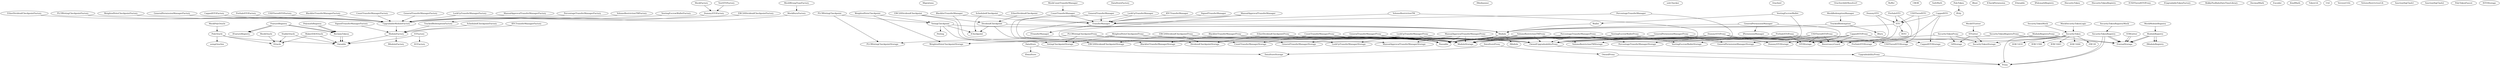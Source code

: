 digraph G {
  graph [ ratio = "auto", page = "40" ];
  "FeatureRegistry";
  "IFeatureRegistry";
  "ReclaimTokens";
  "Migrations";
  "ModuleRegistry";
  "IModuleRegistry";
  "EternalStorage";
  "Pausable";
  "PolymathRegistry";
  "Ownable";
  "STRGetter";
  "SecurityTokenRegistry";
  "Proxy";
  "DataStore";
  "DataStoreStorage";
  "IDataStore";
  "DataStoreFactory";
  "DataStoreProxy";
  "OwnedProxy";
  "IMedianizer";
  "solcChecker";
  "OraclizeI";
  "OraclizeAddrResolverI";
  "Buffer";
  "CBOR";
  "usingOraclize";
  "SafeMath";
  "PolyToken";
  "IPoly";
  "IBoot";
  "ICheckPermission";
  "IModule";
  "IModuleFactory";
  "IOracle";
  "IOwnable";
  "IPolymathRegistry";
  "ISTFactory";
  "ISTO";
  "ISecurityToken";
  "ISecurityTokenRegistry";
  "ITransferManager";
  "IUSDTieredSTOProxy";
  "IUpgradableTokenFactory";
  "IVoting";
  "IERC1410";
  "IERC1594";
  "IERC1643";
  "IERC1644";
  "BokkyPooBahsDateTimeLibrary";
  "DecimalMath";
  "Encoder";
  "KindMath";
  "TokenLib";
  "Util";
  "VersionUtils";
  "VolumeRestrictionLib";
  "DummySTO";
  "DummySTOStorage";
  "STO";
  "DummySTOFactory";
  "UpgradableModuleFactory";
  "DummySTOProxy";
  "STOStorage";
  "ModuleStorage";
  "ReentrancyGuard";
  "OwnedUpgradeabilityProxy";
  "functionSigClash1";
  "functionSigClash2";
  "MockBurnFactory";
  "TrackedRedemptionFactory";
  "MockCountTransferManager";
  "CountTransferManager";
  "MockFactory";
  "MockModuleRegistry";
  "MockOracle";
  "MockPolyOracle";
  "PolyOracle";
  "MockRedemptionManager";
  "TrackedRedemption";
  "MockSTGetter";
  "STGetter";
  "MockSecurityTokenLogic";
  "SecurityToken";
  "MockWrongTypeFactory";
  "PolyTokenFaucet";
  "SecurityTokenMock";
  "SecurityTokenRegistryMock";
  "TestSTOFactory";
  "IBurn";
  "DividendCheckpoint";
  "DividendCheckpointStorage";
  "ICheckpoint";
  "Module";
  "ERC20DividendCheckpoint";
  "ERC20DividendCheckpointStorage";
  "ERC20DividendCheckpointFactory";
  "ERC20DividendCheckpointProxy";
  "EtherDividendCheckpoint";
  "EtherDividendCheckpointFactory";
  "EtherDividendCheckpointProxy";
  "PLCRVotingCheckpoint";
  "PLCRVotingCheckpointStorage";
  "VotingCheckpoint";
  "PLCRVotingCheckpointFactory";
  "PLCRVotingCheckpointProxy";
  "VotingCheckpointStorage";
  "WeightedVoteCheckpoint";
  "WeightedVoteCheckpointStorage";
  "WeightedVoteCheckpointFactory";
  "WeightedVoteCheckpointProxy";
  "ModuleFactory";
  "ScheduledCheckpoint";
  "TransferManager";
  "ScheduledCheckpointFactory";
  "KYCTransferManager";
  "KYCTransferManagerFactory";
  "SignedTransferManager";
  "SignedTransferManagerFactory";
  "GeneralPermissionManager";
  "GeneralPermissionManagerStorage";
  "IPermissionManager";
  "GeneralPermissionManagerFactory";
  "GeneralPermissionManagerProxy";
  "CappedSTO";
  "CappedSTOStorage";
  "CappedSTOFactory";
  "CappedSTOProxy";
  "PreSaleSTO";
  "PreSaleSTOStorage";
  "PreSaleSTOFactory";
  "PreSaleSTOProxy";
  "USDTieredSTO";
  "USDTieredSTOStorage";
  "USDTieredSTOFactory";
  "USDTieredSTOProxy";
  "BlacklistTransferManager";
  "BlacklistTransferManagerStorage";
  "BlacklistTransferManagerFactory";
  "BlacklistTransferManagerProxy";
  "CountTransferManagerStorage";
  "CountTransferManagerFactory";
  "CountTransferManagerProxy";
  "GeneralTransferManager";
  "GeneralTransferManagerStorage";
  "GeneralTransferManagerFactory";
  "GeneralTransferManagerProxy";
  "LockUpTransferManager";
  "LockUpTransferManagerStorage";
  "LockUpTransferManagerFactory";
  "LockUpTransferManagerProxy";
  "ManualApprovalTransferManager";
  "ManualApprovalTransferManagerStorage";
  "ManualApprovalTransferManagerFactory";
  "ManualApprovalTransferManagerProxy";
  "PercentageTransferManager";
  "PercentageTransferManagerStorage";
  "PercentageTransferManagerFactory";
  "PercentageTransferManagerProxy";
  "VolumeRestrictionTM";
  "VolumeRestrictionTMStorage";
  "VolumeRestrictionTMFactory";
  "VolumeRestrictionTMProxy";
  "VestingEscrowWallet";
  "VestingEscrowWalletStorage";
  "Wallet";
  "VestingEscrowWalletFactory";
  "VestingEscrowWalletProxy";
  "MakerDAOOracle";
  "StableOracle";
  "ModuleRegistryProxy";
  "UpgradeabilityProxy";
  "SecurityTokenRegistryProxy";
  "ISTOStorage";
  "OZStorage";
  "STFactory";
  "SecurityTokenStorage";
  "ERC20";
  "SecurityTokenProxy";
  "FeatureRegistry" -> "IFeatureRegistry";
  "FeatureRegistry" -> "ReclaimTokens";
  "ModuleRegistry" -> "IModuleRegistry";
  "ModuleRegistry" -> "EternalStorage";
  "PolymathRegistry" -> "ReclaimTokens";
  "ReclaimTokens" -> "Ownable";
  "STRGetter" -> "EternalStorage";
  "SecurityTokenRegistry" -> "EternalStorage";
  "SecurityTokenRegistry" -> "Proxy";
  "DataStore" -> "DataStoreStorage";
  "DataStore" -> "IDataStore";
  "DataStoreProxy" -> "DataStoreStorage";
  "DataStoreProxy" -> "OwnedProxy";
  "PolyToken" -> "IPoly";
  "DummySTO" -> "DummySTOStorage";
  "DummySTO" -> "STO";
  "DummySTOFactory" -> "UpgradableModuleFactory";
  "DummySTOProxy" -> "DummySTOStorage";
  "DummySTOProxy" -> "STOStorage";
  "DummySTOProxy" -> "ModuleStorage";
  "DummySTOProxy" -> "Pausable";
  "DummySTOProxy" -> "ReentrancyGuard";
  "DummySTOProxy" -> "OwnedUpgradeabilityProxy";
  "MockBurnFactory" -> "TrackedRedemptionFactory";
  "MockCountTransferManager" -> "CountTransferManager";
  "MockFactory" -> "DummySTOFactory";
  "MockModuleRegistry" -> "ModuleRegistry";
  "MockOracle" -> "IOracle";
  "MockPolyOracle" -> "PolyOracle";
  "MockRedemptionManager" -> "TrackedRedemption";
  "MockSTGetter" -> "STGetter";
  "MockSecurityTokenLogic" -> "SecurityToken";
  "MockWrongTypeFactory" -> "MockBurnFactory";
  "SecurityTokenMock" -> "SecurityToken";
  "SecurityTokenRegistryMock" -> "SecurityTokenRegistry";
  "TestSTOFactory" -> "DummySTOFactory";
  "DividendCheckpoint" -> "DividendCheckpointStorage";
  "DividendCheckpoint" -> "ICheckpoint";
  "DividendCheckpoint" -> "Module";
  "ERC20DividendCheckpoint" -> "ERC20DividendCheckpointStorage";
  "ERC20DividendCheckpoint" -> "DividendCheckpoint";
  "ERC20DividendCheckpointFactory" -> "UpgradableModuleFactory";
  "ERC20DividendCheckpointProxy" -> "ERC20DividendCheckpointStorage";
  "ERC20DividendCheckpointProxy" -> "DividendCheckpointStorage";
  "ERC20DividendCheckpointProxy" -> "ModuleStorage";
  "ERC20DividendCheckpointProxy" -> "Pausable";
  "ERC20DividendCheckpointProxy" -> "OwnedUpgradeabilityProxy";
  "EtherDividendCheckpoint" -> "DividendCheckpoint";
  "EtherDividendCheckpointFactory" -> "UpgradableModuleFactory";
  "EtherDividendCheckpointProxy" -> "DividendCheckpointStorage";
  "EtherDividendCheckpointProxy" -> "ModuleStorage";
  "EtherDividendCheckpointProxy" -> "Pausable";
  "EtherDividendCheckpointProxy" -> "OwnedUpgradeabilityProxy";
  "PLCRVotingCheckpoint" -> "PLCRVotingCheckpointStorage";
  "PLCRVotingCheckpoint" -> "VotingCheckpoint";
  "PLCRVotingCheckpointFactory" -> "UpgradableModuleFactory";
  "PLCRVotingCheckpointProxy" -> "PLCRVotingCheckpointStorage";
  "PLCRVotingCheckpointProxy" -> "VotingCheckpointStorage";
  "PLCRVotingCheckpointProxy" -> "ModuleStorage";
  "PLCRVotingCheckpointProxy" -> "Pausable";
  "PLCRVotingCheckpointProxy" -> "OwnedUpgradeabilityProxy";
  "WeightedVoteCheckpoint" -> "WeightedVoteCheckpointStorage";
  "WeightedVoteCheckpoint" -> "VotingCheckpoint";
  "WeightedVoteCheckpointFactory" -> "UpgradableModuleFactory";
  "WeightedVoteCheckpointProxy" -> "WeightedVoteCheckpointStorage";
  "WeightedVoteCheckpointProxy" -> "VotingCheckpointStorage";
  "WeightedVoteCheckpointProxy" -> "ModuleStorage";
  "WeightedVoteCheckpointProxy" -> "Pausable";
  "WeightedVoteCheckpointProxy" -> "OwnedUpgradeabilityProxy";
  "VotingCheckpoint" -> "VotingCheckpointStorage";
  "VotingCheckpoint" -> "ICheckpoint";
  "VotingCheckpoint" -> "IVoting";
  "VotingCheckpoint" -> "Module";
  "TrackedRedemption" -> "IBurn";
  "TrackedRedemption" -> "Module";
  "TrackedRedemptionFactory" -> "ModuleFactory";
  "ScheduledCheckpoint" -> "ICheckpoint";
  "ScheduledCheckpoint" -> "TransferManager";
  "ScheduledCheckpointFactory" -> "ModuleFactory";
  "KYCTransferManager" -> "TransferManager";
  "KYCTransferManagerFactory" -> "ModuleFactory";
  "SignedTransferManager" -> "TransferManager";
  "SignedTransferManagerFactory" -> "ModuleFactory";
  "Module" -> "IModule";
  "Module" -> "ModuleStorage";
  "Module" -> "Pausable";
  "ModuleFactory" -> "IModuleFactory";
  "ModuleFactory" -> "Ownable";
  "GeneralPermissionManager" -> "GeneralPermissionManagerStorage";
  "GeneralPermissionManager" -> "IPermissionManager";
  "GeneralPermissionManager" -> "Module";
  "GeneralPermissionManagerFactory" -> "UpgradableModuleFactory";
  "GeneralPermissionManagerProxy" -> "GeneralPermissionManagerStorage";
  "GeneralPermissionManagerProxy" -> "ModuleStorage";
  "GeneralPermissionManagerProxy" -> "Pausable";
  "GeneralPermissionManagerProxy" -> "ReentrancyGuard";
  "GeneralPermissionManagerProxy" -> "OwnedUpgradeabilityProxy";
  "CappedSTO" -> "CappedSTOStorage";
  "CappedSTO" -> "STO";
  "CappedSTO" -> "ReentrancyGuard";
  "CappedSTOFactory" -> "UpgradableModuleFactory";
  "CappedSTOProxy" -> "CappedSTOStorage";
  "CappedSTOProxy" -> "STOStorage";
  "CappedSTOProxy" -> "ModuleStorage";
  "CappedSTOProxy" -> "Pausable";
  "CappedSTOProxy" -> "ReentrancyGuard";
  "CappedSTOProxy" -> "OwnedUpgradeabilityProxy";
  "PreSaleSTO" -> "PreSaleSTOStorage";
  "PreSaleSTO" -> "STO";
  "PreSaleSTOFactory" -> "UpgradableModuleFactory";
  "PreSaleSTOProxy" -> "PreSaleSTOStorage";
  "PreSaleSTOProxy" -> "STOStorage";
  "PreSaleSTOProxy" -> "ModuleStorage";
  "PreSaleSTOProxy" -> "Pausable";
  "PreSaleSTOProxy" -> "ReentrancyGuard";
  "PreSaleSTOProxy" -> "OwnedUpgradeabilityProxy";
  "STO" -> "ISTO";
  "STO" -> "STOStorage";
  "STO" -> "Module";
  "USDTieredSTO" -> "USDTieredSTOStorage";
  "USDTieredSTO" -> "STO";
  "USDTieredSTOFactory" -> "UpgradableModuleFactory";
  "USDTieredSTOProxy" -> "USDTieredSTOStorage";
  "USDTieredSTOProxy" -> "STOStorage";
  "USDTieredSTOProxy" -> "ModuleStorage";
  "USDTieredSTOProxy" -> "Pausable";
  "USDTieredSTOProxy" -> "ReentrancyGuard";
  "USDTieredSTOProxy" -> "OwnedUpgradeabilityProxy";
  "BlacklistTransferManager" -> "BlacklistTransferManagerStorage";
  "BlacklistTransferManager" -> "TransferManager";
  "BlacklistTransferManagerFactory" -> "UpgradableModuleFactory";
  "BlacklistTransferManagerProxy" -> "BlacklistTransferManagerStorage";
  "BlacklistTransferManagerProxy" -> "ModuleStorage";
  "BlacklistTransferManagerProxy" -> "Pausable";
  "BlacklistTransferManagerProxy" -> "OwnedUpgradeabilityProxy";
  "CountTransferManager" -> "CountTransferManagerStorage";
  "CountTransferManager" -> "TransferManager";
  "CountTransferManagerFactory" -> "UpgradableModuleFactory";
  "CountTransferManagerProxy" -> "CountTransferManagerStorage";
  "CountTransferManagerProxy" -> "ModuleStorage";
  "CountTransferManagerProxy" -> "Pausable";
  "CountTransferManagerProxy" -> "OwnedUpgradeabilityProxy";
  "GeneralTransferManager" -> "GeneralTransferManagerStorage";
  "GeneralTransferManager" -> "TransferManager";
  "GeneralTransferManagerFactory" -> "UpgradableModuleFactory";
  "GeneralTransferManagerProxy" -> "GeneralTransferManagerStorage";
  "GeneralTransferManagerProxy" -> "ModuleStorage";
  "GeneralTransferManagerProxy" -> "Pausable";
  "GeneralTransferManagerProxy" -> "OwnedUpgradeabilityProxy";
  "LockUpTransferManager" -> "LockUpTransferManagerStorage";
  "LockUpTransferManager" -> "TransferManager";
  "LockUpTransferManagerFactory" -> "UpgradableModuleFactory";
  "LockUpTransferManagerProxy" -> "LockUpTransferManagerStorage";
  "LockUpTransferManagerProxy" -> "ModuleStorage";
  "LockUpTransferManagerProxy" -> "Pausable";
  "LockUpTransferManagerProxy" -> "OwnedUpgradeabilityProxy";
  "ManualApprovalTransferManager" -> "ManualApprovalTransferManagerStorage";
  "ManualApprovalTransferManager" -> "TransferManager";
  "ManualApprovalTransferManagerFactory" -> "UpgradableModuleFactory";
  "ManualApprovalTransferManagerProxy" -> "ManualApprovalTransferManagerStorage";
  "ManualApprovalTransferManagerProxy" -> "ModuleStorage";
  "ManualApprovalTransferManagerProxy" -> "Pausable";
  "ManualApprovalTransferManagerProxy" -> "OwnedUpgradeabilityProxy";
  "PercentageTransferManager" -> "PercentageTransferManagerStorage";
  "PercentageTransferManager" -> "TransferManager";
  "PercentageTransferManagerFactory" -> "UpgradableModuleFactory";
  "PercentageTransferManagerProxy" -> "PercentageTransferManagerStorage";
  "PercentageTransferManagerProxy" -> "ModuleStorage";
  "PercentageTransferManagerProxy" -> "Pausable";
  "PercentageTransferManagerProxy" -> "OwnedUpgradeabilityProxy";
  "TransferManager" -> "ITransferManager";
  "TransferManager" -> "Module";
  "VolumeRestrictionTM" -> "VolumeRestrictionTMStorage";
  "VolumeRestrictionTM" -> "TransferManager";
  "VolumeRestrictionTMFactory" -> "UpgradableModuleFactory";
  "VolumeRestrictionTMProxy" -> "VolumeRestrictionTMStorage";
  "VolumeRestrictionTMProxy" -> "ModuleStorage";
  "VolumeRestrictionTMProxy" -> "Pausable";
  "VolumeRestrictionTMProxy" -> "OwnedUpgradeabilityProxy";
  "UpgradableModuleFactory" -> "ModuleFactory";
  "VestingEscrowWallet" -> "VestingEscrowWalletStorage";
  "VestingEscrowWallet" -> "Wallet";
  "VestingEscrowWalletFactory" -> "UpgradableModuleFactory";
  "VestingEscrowWalletProxy" -> "VestingEscrowWalletStorage";
  "VestingEscrowWalletProxy" -> "ModuleStorage";
  "VestingEscrowWalletProxy" -> "Pausable";
  "VestingEscrowWalletProxy" -> "OwnedUpgradeabilityProxy";
  "Wallet" -> "Module";
  "MakerDAOOracle" -> "IOracle";
  "MakerDAOOracle" -> "Ownable";
  "PolyOracle" -> "usingOraclize";
  "PolyOracle" -> "IOracle";
  "PolyOracle" -> "Ownable";
  "StableOracle" -> "IOracle";
  "StableOracle" -> "Ownable";
  "ModuleRegistryProxy" -> "EternalStorage";
  "ModuleRegistryProxy" -> "OwnedUpgradeabilityProxy";
  "OwnedProxy" -> "Proxy";
  "OwnedUpgradeabilityProxy" -> "UpgradeabilityProxy";
  "SecurityTokenRegistryProxy" -> "EternalStorage";
  "SecurityTokenRegistryProxy" -> "OwnedUpgradeabilityProxy";
  "UpgradeabilityProxy" -> "Proxy";
  "STFactory" -> "ISTFactory";
  "STFactory" -> "Ownable";
  "STGetter" -> "OZStorage";
  "STGetter" -> "SecurityTokenStorage";
  "SecurityToken" -> "ERC20";
  "SecurityToken" -> "ReentrancyGuard";
  "SecurityToken" -> "SecurityTokenStorage";
  "SecurityToken" -> "IERC1594";
  "SecurityToken" -> "IERC1643";
  "SecurityToken" -> "IERC1644";
  "SecurityToken" -> "IERC1410";
  "SecurityToken" -> "Proxy";
  "SecurityTokenProxy" -> "OZStorage";
  "SecurityTokenProxy" -> "SecurityTokenStorage";
  "SecurityTokenProxy" -> "OwnedUpgradeabilityProxy";
  "FeatureRegistry" -> "IFeatureRegistry";
  "FeatureRegistry" -> "ReclaimTokens";
  "ModuleRegistry" -> "IModuleRegistry";
  "ModuleRegistry" -> "EternalStorage";
  "PolymathRegistry" -> "ReclaimTokens";
  "ReclaimTokens" -> "Ownable";
  "STRGetter" -> "EternalStorage";
  "SecurityTokenRegistry" -> "EternalStorage";
  "SecurityTokenRegistry" -> "Proxy";
}

